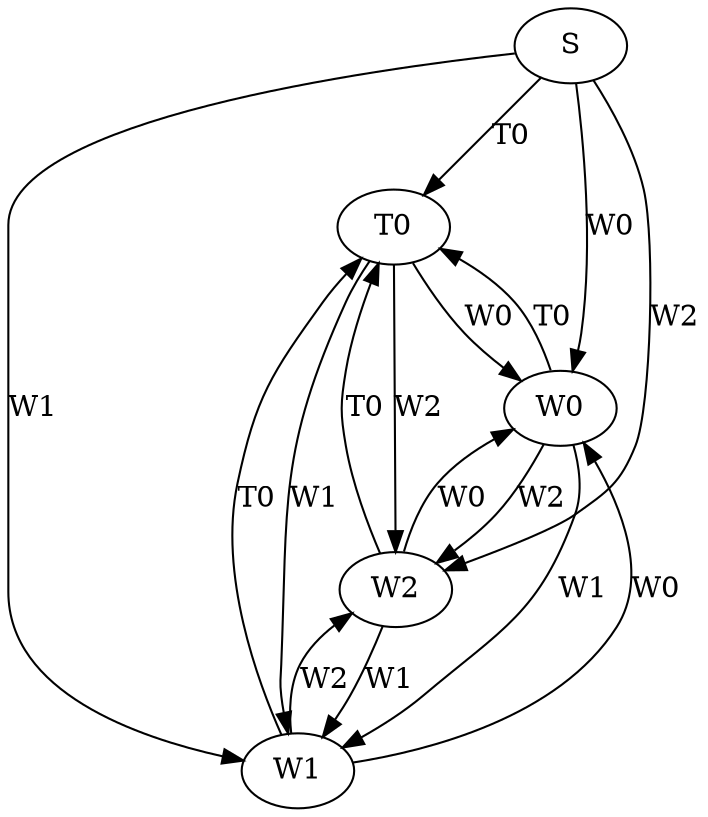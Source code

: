 strict digraph {
	graph [bb="0,0,155.82,144.26"];
	node [label="\N"];
	S	 [height=0.5,
		pos="77.912,72.129",
		width=0.75];
	T0	 [height=0.5,
		pos="128.82,123.04",
		width=0.75];
	S -> T0	 [action=T0,
		label=T0,
		lp="91.789,101.51",
		pos="e,113.75,107.97 92.912,87.129 97.223,91.441 102.02,96.237 106.67,100.88"];
	W0	 [height=0.5,
		pos="27,123.04",
		width=0.75];
	S -> W0	 [action=W0,
		label=W0,
		lp="66.534,101.51",
		pos="e,42.069,107.97 62.912,87.129 58.6,91.441 53.804,96.237 49.157,100.88"];
	W1	 [height=0.5,
		pos="27,21.218",
		width=0.75];
	S -> W1	 [action=W1,
		label=W1,
		lp="66.534,42.752",
		pos="e,42.069,36.286 62.912,57.13 58.6,52.818 53.804,48.022 49.157,43.375"];
	W2	 [height=0.5,
		pos="128.82,21.218",
		width=0.75];
	S -> W2	 [action=W2,
		label=W2,
		lp="89.289,42.752",
		pos="e,113.75,36.286 92.912,57.13 97.223,52.818 102.02,48.022 106.67,43.375"];
	T0 -> W0	 [action=W0,
		label=W0,
		lp="72.528,124.32",
		pos="e,52.686,117.09 103.13,117.09 90.949,116.25 76.194,116.07 62.928,116.56"];
	T0 -> W1	 [action=W1,
		label=W1,
		lp="96.999,80.739",
		pos="e,46.801,33.812 118.48,105.92 103.49,87.792 75.631,59.461 54.521,40.555"];
	T0 -> W2	 [action=W2,
		label=W2,
		lp="124.01,84.782",
		pos="e,134.1,39.092 134.09,105.3 135.73,89.85 136.01,67.17 134.93,49.259"];
	W0 -> T0	 [action=T0,
		label=T0,
		lp="64.795,136.76",
		pos="e,103.14,128.99 52.694,128.99 64.874,129.83 79.63,130.01 92.896,129.52"];
	W0 -> W1	 [action=W1,
		label=W1,
		lp="22.185,84.782",
		pos="e,32.281,39.092 32.267,105.3 33.908,89.85 34.187,67.17 33.104,49.259"];
	W0 -> W2	 [action=W2,
		label=W2,
		lp="69.114,85.459",
		pos="e,118.78,37.965 46.976,110.3 66.079,94.065 94.358,65.985 112.25,45.621"];
	W1 -> T0	 [action=T0,
		label=T0,
		lp="61.325,63.52",
		pos="e,109.02,110.45 37.346,38.336 52.332,56.467 80.192,84.798 101.3,103.7"];
	W1 -> W0	 [action=W0,
		label=W0,
		lp="10.815,59.477",
		pos="e,21.719,105.17 21.733,38.954 20.092,54.409 19.813,77.088 20.896,95"];
	W1 -> W2	 [action=W2,
		label=W2,
		lp="67.545,19.936",
		pos="e,103.14,27.17 52.694,27.17 64.874,28.009 79.63,28.186 92.896,27.701"];
	W2 -> T0	 [action=T0,
		label=T0,
		lp="115.14,59.477",
		pos="e,123.54,105.17 123.56,38.954 121.92,54.409 121.64,77.088 122.72,95"];
	W2 -> W0	 [action=W0,
		label=W0,
		lp="86.709,58.799",
		pos="e,37.04,106.29 108.85,33.961 89.745,50.194 61.465,78.274 43.571,98.638"];
	W2 -> W1	 [action=W1,
		label=W1,
		lp="88.278,7.5",
		pos="e,52.686,15.266 103.13,15.265 90.949,14.426 76.194,14.249 62.928,14.735"];
}
